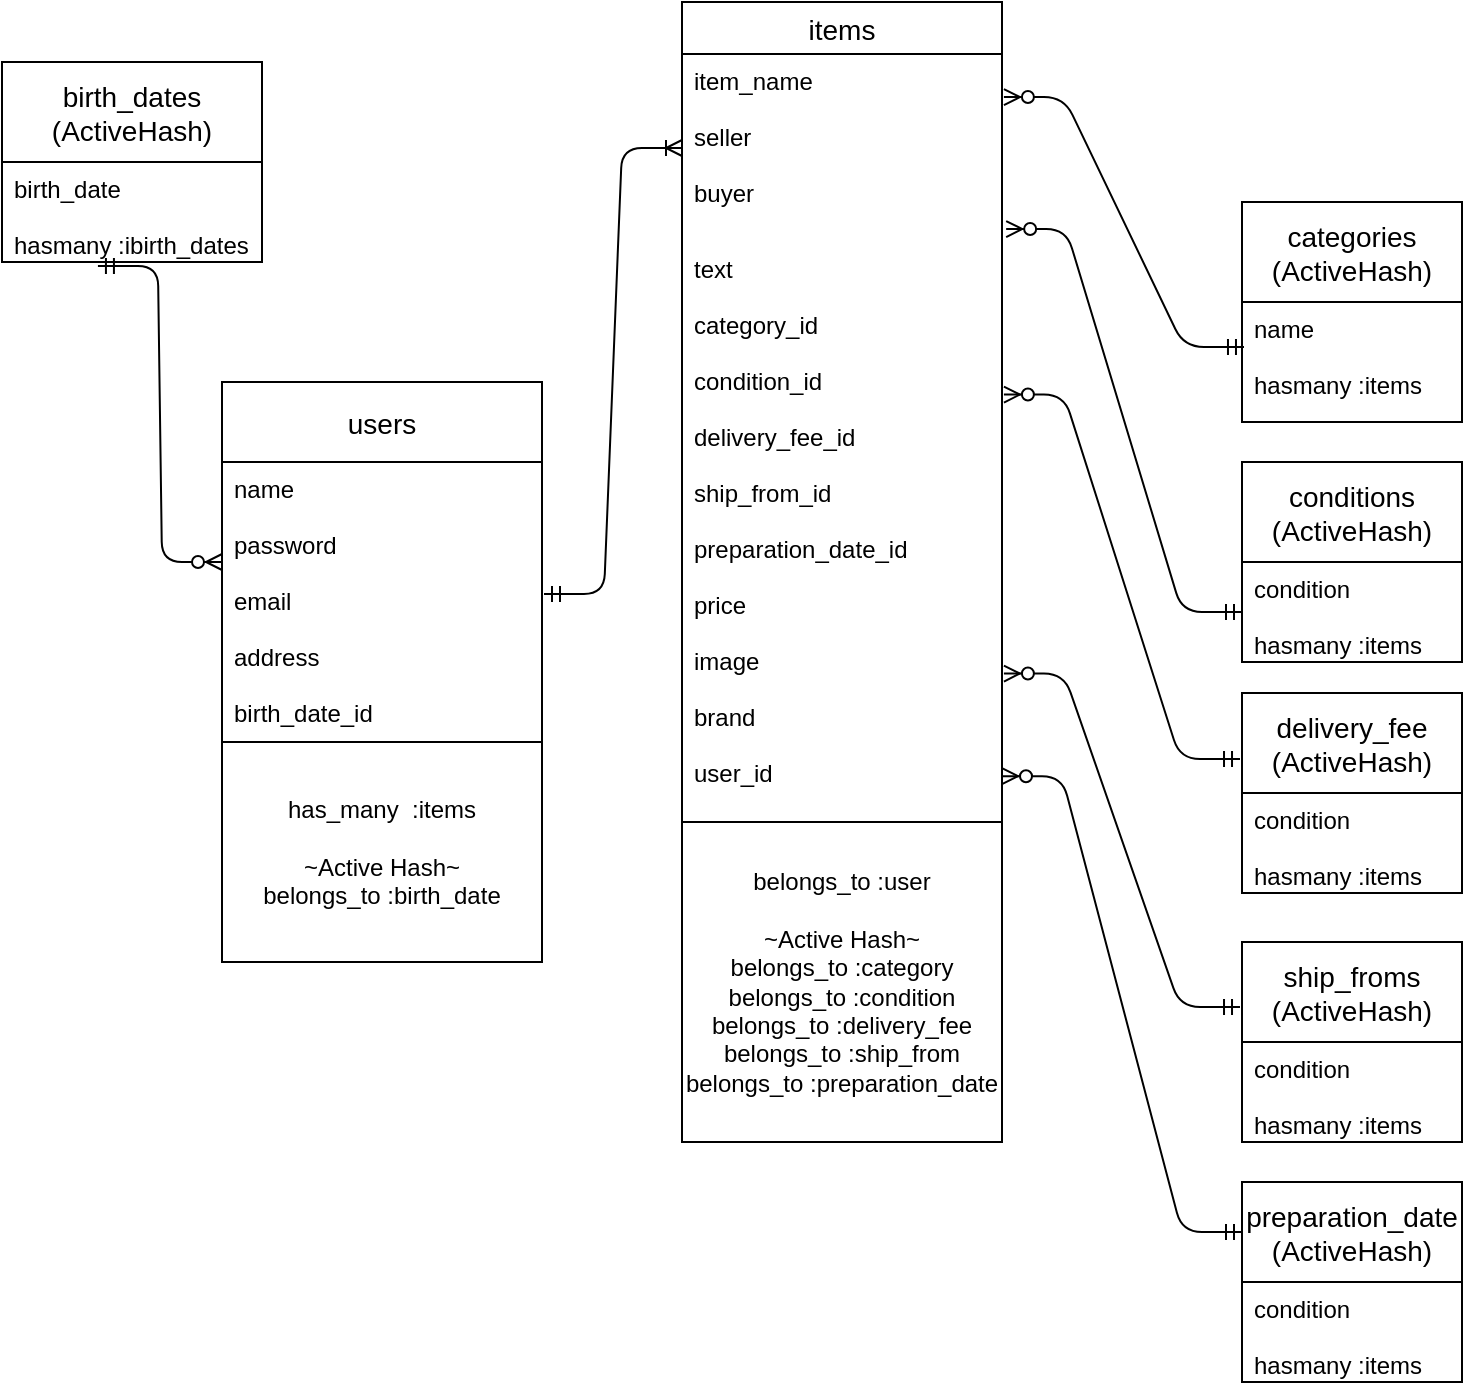 <mxfile>
    <diagram id="63cc4PrV7R2DQi78-26z" name="ページ1">
        <mxGraphModel dx="1795" dy="1849" grid="1" gridSize="10" guides="1" tooltips="1" connect="1" arrows="1" fold="1" page="1" pageScale="1" pageWidth="827" pageHeight="1169" math="0" shadow="0">
            <root>
                <mxCell id="0"/>
                <mxCell id="1" parent="0"/>
                <mxCell id="2" value="users" style="swimlane;fontStyle=0;childLayout=stackLayout;horizontal=1;startSize=40;horizontalStack=0;resizeParent=1;resizeParentMax=0;resizeLast=0;collapsible=1;marginBottom=0;align=center;fontSize=14;" parent="1" vertex="1">
                    <mxGeometry x="-710" y="-780" width="160" height="180" as="geometry">
                        <mxRectangle x="-710" y="-780" width="70" height="40" as="alternateBounds"/>
                    </mxGeometry>
                </mxCell>
                <mxCell id="3" value="name&#10;&#10;password&#10;&#10;email&#10;&#10;address&#10;&#10;birth_date_id" style="text;strokeColor=none;fillColor=none;spacingLeft=4;spacingRight=4;overflow=hidden;rotatable=0;points=[[0,0.5],[1,0.5]];portConstraint=eastwest;fontSize=12;" parent="2" vertex="1">
                    <mxGeometry y="40" width="160" height="140" as="geometry"/>
                </mxCell>
                <mxCell id="8" value="items" style="swimlane;fontStyle=0;childLayout=stackLayout;horizontal=1;startSize=26;horizontalStack=0;resizeParent=1;resizeParentMax=0;resizeLast=0;collapsible=1;marginBottom=0;align=center;fontSize=14;" parent="1" vertex="1">
                    <mxGeometry x="-480" y="-970" width="160" height="410" as="geometry"/>
                </mxCell>
                <mxCell id="10" value="item_name&#10;&#10;seller&#10;&#10;buyer" style="text;strokeColor=none;fillColor=none;spacingLeft=4;spacingRight=4;overflow=hidden;rotatable=0;points=[[0,0.5],[1,0.5]];portConstraint=eastwest;fontSize=12;" parent="8" vertex="1">
                    <mxGeometry y="26" width="160" height="94" as="geometry"/>
                </mxCell>
                <mxCell id="11" value="text&#10;&#10;category_id&#10;&#10;condition_id&#10;&#10;delivery_fee_id&#10;&#10;ship_from_id&#10;&#10;preparation_date_id&#10;&#10;price&#10;&#10;image&#10;&#10;brand&#10;&#10;user_id&#10;&#10;&#10;&#10;&#10;" style="text;strokeColor=none;fillColor=none;spacingLeft=4;spacingRight=4;overflow=hidden;rotatable=0;points=[[0,0.5],[1,0.5]];portConstraint=eastwest;fontSize=12;" parent="8" vertex="1">
                    <mxGeometry y="120" width="160" height="290" as="geometry"/>
                </mxCell>
                <mxCell id="21" value="" style="edgeStyle=none;html=1;" parent="1" edge="1">
                    <mxGeometry relative="1" as="geometry">
                        <mxPoint x="-420" y="-684.483" as="sourcePoint"/>
                        <mxPoint x="-420" y="-684.483" as="targetPoint"/>
                    </mxGeometry>
                </mxCell>
                <mxCell id="30" value="" style="edgeStyle=entityRelationEdgeStyle;fontSize=12;html=1;endArrow=ERoneToMany;startArrow=ERmandOne;entryX=0;entryY=0.5;entryDx=0;entryDy=0;" parent="1" target="10" edge="1">
                    <mxGeometry width="100" height="100" relative="1" as="geometry">
                        <mxPoint x="-549" y="-674" as="sourcePoint"/>
                        <mxPoint x="-450" y="-540" as="targetPoint"/>
                    </mxGeometry>
                </mxCell>
                <mxCell id="31" value="categories&#10;(ActiveHash)" style="swimlane;fontStyle=0;childLayout=stackLayout;horizontal=1;startSize=50;horizontalStack=0;resizeParent=1;resizeParentMax=0;resizeLast=0;collapsible=1;marginBottom=0;align=center;fontSize=14;" parent="1" vertex="1">
                    <mxGeometry x="-200" y="-870" width="110" height="110" as="geometry">
                        <mxRectangle x="-190" y="-820" width="110" height="40" as="alternateBounds"/>
                    </mxGeometry>
                </mxCell>
                <mxCell id="32" value="name&#10;&#10;hasmany :items" style="text;strokeColor=none;fillColor=none;spacingLeft=4;spacingRight=4;overflow=hidden;rotatable=0;points=[[0,0.5],[1,0.5]];portConstraint=eastwest;fontSize=12;" parent="31" vertex="1">
                    <mxGeometry y="50" width="110" height="60" as="geometry"/>
                </mxCell>
                <mxCell id="36" value="conditions&#10;(ActiveHash)" style="swimlane;fontStyle=0;childLayout=stackLayout;horizontal=1;startSize=50;horizontalStack=0;resizeParent=1;resizeParentMax=0;resizeLast=0;collapsible=1;marginBottom=0;align=center;fontSize=14;" parent="1" vertex="1">
                    <mxGeometry x="-200" y="-740" width="110" height="100" as="geometry">
                        <mxRectangle x="-190" y="-820" width="110" height="40" as="alternateBounds"/>
                    </mxGeometry>
                </mxCell>
                <mxCell id="37" value="condition&#10;&#10;hasmany :items" style="text;strokeColor=none;fillColor=none;spacingLeft=4;spacingRight=4;overflow=hidden;rotatable=0;points=[[0,0.5],[1,0.5]];portConstraint=eastwest;fontSize=12;" parent="36" vertex="1">
                    <mxGeometry y="50" width="110" height="50" as="geometry"/>
                </mxCell>
                <mxCell id="38" value="delivery_fee&#10;(ActiveHash)" style="swimlane;fontStyle=0;childLayout=stackLayout;horizontal=1;startSize=50;horizontalStack=0;resizeParent=1;resizeParentMax=0;resizeLast=0;collapsible=1;marginBottom=0;align=center;fontSize=14;" parent="1" vertex="1">
                    <mxGeometry x="-200" y="-624.5" width="110" height="100" as="geometry">
                        <mxRectangle x="-190" y="-820" width="110" height="40" as="alternateBounds"/>
                    </mxGeometry>
                </mxCell>
                <mxCell id="39" value="condition&#10;&#10;hasmany :items" style="text;strokeColor=none;fillColor=none;spacingLeft=4;spacingRight=4;overflow=hidden;rotatable=0;points=[[0,0.5],[1,0.5]];portConstraint=eastwest;fontSize=12;" parent="38" vertex="1">
                    <mxGeometry y="50" width="110" height="50" as="geometry"/>
                </mxCell>
                <mxCell id="40" value="ship_froms&#10;(ActiveHash)" style="swimlane;fontStyle=0;childLayout=stackLayout;horizontal=1;startSize=50;horizontalStack=0;resizeParent=1;resizeParentMax=0;resizeLast=0;collapsible=1;marginBottom=0;align=center;fontSize=14;" parent="1" vertex="1">
                    <mxGeometry x="-200" y="-500" width="110" height="100" as="geometry">
                        <mxRectangle x="-190" y="-820" width="110" height="40" as="alternateBounds"/>
                    </mxGeometry>
                </mxCell>
                <mxCell id="41" value="condition&#10;&#10;hasmany :items" style="text;strokeColor=none;fillColor=none;spacingLeft=4;spacingRight=4;overflow=hidden;rotatable=0;points=[[0,0.5],[1,0.5]];portConstraint=eastwest;fontSize=12;" parent="40" vertex="1">
                    <mxGeometry y="50" width="110" height="50" as="geometry"/>
                </mxCell>
                <mxCell id="42" value="preparation_date&#10;(ActiveHash)" style="swimlane;fontStyle=0;childLayout=stackLayout;horizontal=1;startSize=50;horizontalStack=0;resizeParent=1;resizeParentMax=0;resizeLast=0;collapsible=1;marginBottom=0;align=center;fontSize=14;" parent="1" vertex="1">
                    <mxGeometry x="-200" y="-380" width="110" height="100" as="geometry">
                        <mxRectangle x="-190" y="-820" width="110" height="40" as="alternateBounds"/>
                    </mxGeometry>
                </mxCell>
                <mxCell id="43" value="condition&#10;&#10;hasmany :items" style="text;strokeColor=none;fillColor=none;spacingLeft=4;spacingRight=4;overflow=hidden;rotatable=0;points=[[0,0.5],[1,0.5]];portConstraint=eastwest;fontSize=12;" parent="42" vertex="1">
                    <mxGeometry y="50" width="110" height="50" as="geometry"/>
                </mxCell>
                <mxCell id="51" value="belongs_to :user&lt;br&gt;&lt;br&gt;~Active Hash~&lt;br&gt;belongs_to :category&lt;br&gt;belongs_to :condition&lt;br&gt;belongs_to :delivery_fee&lt;br&gt;belongs_to :ship_from&lt;br&gt;belongs_to :preparation_date" style="whiteSpace=wrap;html=1;align=center;" parent="1" vertex="1">
                    <mxGeometry x="-480" y="-560" width="160" height="160" as="geometry"/>
                </mxCell>
                <mxCell id="52" value="has_many&amp;nbsp; :items&lt;br&gt;&lt;br&gt;~Active Hash~&lt;br&gt;belongs_to :birth_date" style="whiteSpace=wrap;html=1;align=center;" parent="1" vertex="1">
                    <mxGeometry x="-710" y="-600" width="160" height="110" as="geometry"/>
                </mxCell>
                <mxCell id="53" value="" style="edgeStyle=entityRelationEdgeStyle;fontSize=12;html=1;endArrow=ERzeroToMany;startArrow=ERmandOne;exitX=0.009;exitY=0.375;exitDx=0;exitDy=0;exitPerimeter=0;entryX=1.006;entryY=0.229;entryDx=0;entryDy=0;entryPerimeter=0;" parent="1" source="32" target="10" edge="1">
                    <mxGeometry width="100" height="100" relative="1" as="geometry">
                        <mxPoint x="-400" y="-500" as="sourcePoint"/>
                        <mxPoint x="-300" y="-600" as="targetPoint"/>
                    </mxGeometry>
                </mxCell>
                <mxCell id="54" value="" style="edgeStyle=entityRelationEdgeStyle;fontSize=12;html=1;endArrow=ERzeroToMany;startArrow=ERmandOne;exitX=0;exitY=0.5;exitDx=0;exitDy=0;entryX=1.013;entryY=0.931;entryDx=0;entryDy=0;entryPerimeter=0;" parent="1" source="37" target="10" edge="1">
                    <mxGeometry width="100" height="100" relative="1" as="geometry">
                        <mxPoint x="-259.97" y="-670" as="sourcePoint"/>
                        <mxPoint x="-320.0" y="-604.974" as="targetPoint"/>
                    </mxGeometry>
                </mxCell>
                <mxCell id="55" value="" style="edgeStyle=entityRelationEdgeStyle;fontSize=12;html=1;endArrow=ERzeroToMany;startArrow=ERmandOne;exitX=-0.009;exitY=0.33;exitDx=0;exitDy=0;exitPerimeter=0;entryX=1.006;entryY=0.263;entryDx=0;entryDy=0;entryPerimeter=0;" parent="1" source="38" target="11" edge="1">
                    <mxGeometry width="100" height="100" relative="1" as="geometry">
                        <mxPoint x="-259.97" y="-600" as="sourcePoint"/>
                        <mxPoint x="-320.0" y="-534.974" as="targetPoint"/>
                    </mxGeometry>
                </mxCell>
                <mxCell id="56" value="" style="edgeStyle=entityRelationEdgeStyle;fontSize=12;html=1;endArrow=ERzeroToMany;startArrow=ERmandOne;entryX=1.006;entryY=0.744;entryDx=0;entryDy=0;entryPerimeter=0;exitX=-0.009;exitY=0.325;exitDx=0;exitDy=0;exitPerimeter=0;" parent="1" source="40" target="11" edge="1">
                    <mxGeometry width="100" height="100" relative="1" as="geometry">
                        <mxPoint x="-250" y="-460" as="sourcePoint"/>
                        <mxPoint x="-300.0" y="-460.0" as="targetPoint"/>
                    </mxGeometry>
                </mxCell>
                <mxCell id="57" value="" style="edgeStyle=entityRelationEdgeStyle;fontSize=12;html=1;endArrow=ERzeroToMany;startArrow=ERmandOne;exitX=0;exitY=0.25;exitDx=0;exitDy=0;entryX=1;entryY=0.921;entryDx=0;entryDy=0;entryPerimeter=0;" parent="1" source="42" target="11" edge="1">
                    <mxGeometry width="100" height="100" relative="1" as="geometry">
                        <mxPoint x="-290" y="-359.88" as="sourcePoint"/>
                        <mxPoint x="-348.05" y="-360.0" as="targetPoint"/>
                    </mxGeometry>
                </mxCell>
                <mxCell id="58" value="birth_dates&#10;(ActiveHash)" style="swimlane;fontStyle=0;childLayout=stackLayout;horizontal=1;startSize=50;horizontalStack=0;resizeParent=1;resizeParentMax=0;resizeLast=0;collapsible=1;marginBottom=0;align=center;fontSize=14;" parent="1" vertex="1">
                    <mxGeometry x="-820" y="-940" width="130" height="100" as="geometry">
                        <mxRectangle x="-190" y="-820" width="110" height="40" as="alternateBounds"/>
                    </mxGeometry>
                </mxCell>
                <mxCell id="59" value="birth_date&#10;&#10;hasmany :ibirth_dates" style="text;strokeColor=none;fillColor=none;spacingLeft=4;spacingRight=4;overflow=hidden;rotatable=0;points=[[0,0.5],[1,0.5]];portConstraint=eastwest;fontSize=12;" parent="58" vertex="1">
                    <mxGeometry y="50" width="130" height="50" as="geometry"/>
                </mxCell>
                <mxCell id="60" value="" style="edgeStyle=entityRelationEdgeStyle;fontSize=12;html=1;endArrow=ERzeroToMany;startArrow=ERmandOne;exitX=0.369;exitY=1.04;exitDx=0;exitDy=0;exitPerimeter=0;" parent="1" source="59" edge="1" target="2">
                    <mxGeometry width="100" height="100" relative="1" as="geometry">
                        <mxPoint x="-730" y="-780" as="sourcePoint"/>
                        <mxPoint x="-720" y="-720" as="targetPoint"/>
                    </mxGeometry>
                </mxCell>
            </root>
        </mxGraphModel>
    </diagram>
</mxfile>